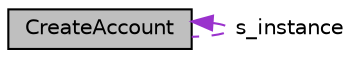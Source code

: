 digraph "CreateAccount"
{
 // LATEX_PDF_SIZE
  edge [fontname="Helvetica",fontsize="10",labelfontname="Helvetica",labelfontsize="10"];
  node [fontname="Helvetica",fontsize="10",shape=record];
  Node1 [label="CreateAccount",height=0.2,width=0.4,color="black", fillcolor="grey75", style="filled", fontcolor="black",tooltip="Account creating functionality."];
  Node1 -> Node1 [dir="back",color="darkorchid3",fontsize="10",style="dashed",label=" s_instance" ];
}
